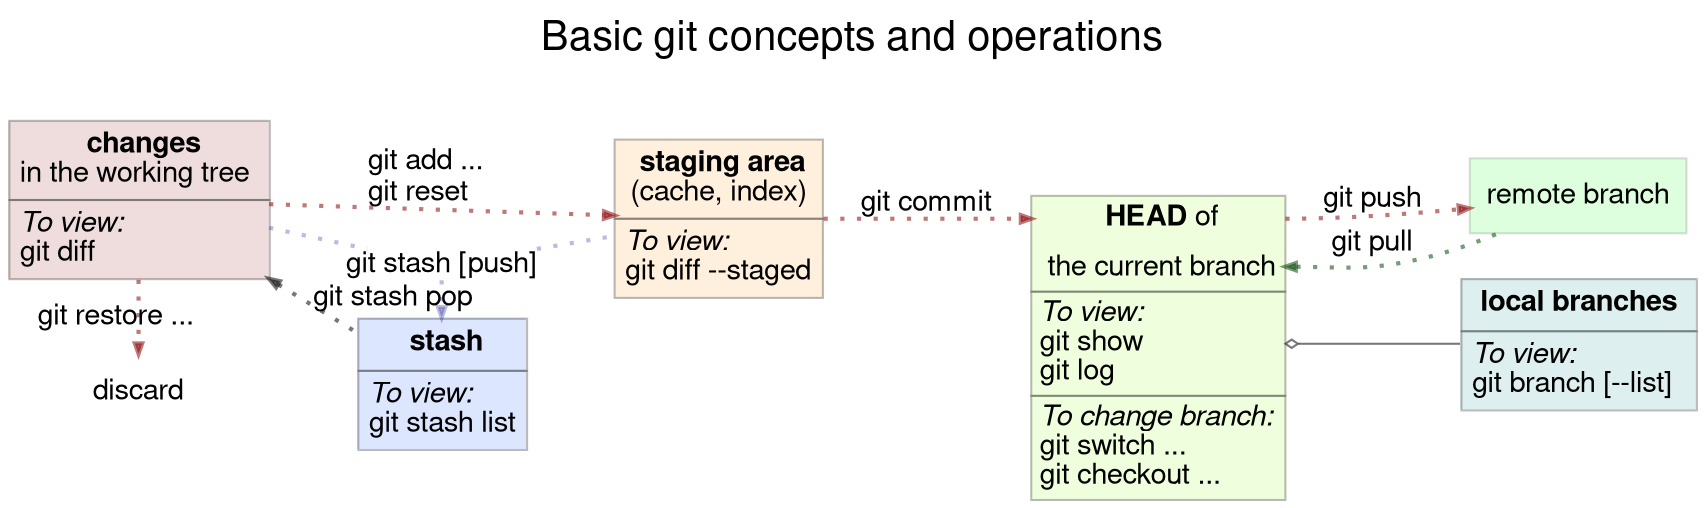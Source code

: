 digraph git_basics {
	graph [
		label = "Basic git concepts and operations\n\n"
		labelloc = t
		fontname = "Helvetica,Arial,sans-serif"
		fontsize = 20
		layout = dot
		rankdir = LR
		newrank = true
	]
	node [
		style=filled
		shape=rect
		pencolor="#00000044" // frames color
		fontname="Helvetica,Arial,sans-serif"
		shape=plaintext
	]
	edge [
		arrowsize=0.5
		fontname="Helvetica,Arial,sans-serif"
		labeldistance=3
		labelfontcolor="#00000080"
		penwidth=2
		style=dotted // dotted style symbolizes data transfer
	]
	changes [
		color="#88000022"
		label=<<table border="0" cellborder="1" cellspacing="0" cellpadding="4">
			<tr> <td> <b>changes</b><br/>in the working tree </td> </tr>
			<tr> <td align="left"><i>To view: </i><br align="left"/>
			git diff
			<br align="left"/></td> </tr>
		</table>>
		shape=plain
	]
	staging [
		fillcolor="#ff880022"
		label=<<table border="0" cellborder="1" cellspacing="0" cellpadding="4">
			<tr> <td> <b>staging area</b><br/>(cache, index)</td> </tr>
			<tr> <td align="left"><i>To view: </i><br align="left"/>
			git diff --staged
			<br align="left"/></td> </tr>
		</table>>
		shape=plain
	]
	staging -> HEAD:push [label="git commit" weight=1000 color="#88000088"]
	stash [
		fillcolor="#0044ff22"
		label=<<table border="0" cellborder="1" cellspacing="0" cellpadding="4">
			<tr> <td> <b>stash</b></td> </tr>
			<tr> <td align="left"><i>To view:</i><br align="left"/>
			git stash list
			<br align="left"/></td> </tr>
		</table>>
		shape=plain
	]
	stash_push [
		label="git stash [push]"
		URL="https://git-scm.com/docs/git-stash"
		style=""
		shape=plain
		color="#00008844"
	]
	{
		edge [arrowhead=none color="#00008844"]
		changes ->  stash_push
		stash_push -> staging
	}
	changes -> stash [
		dir=back
		xlabel="git stash pop"
		color="#00000088" weight=0]
	stash_push -> stash [xdir=back color="#00008844" minlen=0]
	HEAD [
		fillcolor="#88ff0022"
		label=<<table border="0" cellborder="1" cellspacing="0" cellpadding="3">
			<tr> <td port="push" sides="ltr"> <b>HEAD </b>of</td> </tr>
			<tr> <td port="pull" sides="lbr"> the current branch</td> </tr>
			<tr> <td port="switch" align="left">
				<i>To view:</i>
				<br align="left"/>
				git show<br align="left"/>
				git log
				<br align="left"/>
			</td> </tr>
			<tr> <td align="left">
				<i>To change branch:</i><br align="left"/>
				git switch ...
				<br align="left"/>
				git checkout ...
				<br align="left"/>
			</td> </tr>
		</table>>
		shape=plain
	]
	remote [
		label="remote branch"
		shape=box
		color="#00000022"
		fillcolor="#00ff0022"
	]

	HEAD:push -> remote [label="git push" color="#88000088"]
	HEAD:pull -> remote [dir=back label="git pull" color="#00440088"]
	branches [
		fillcolor="#00888822"
		label=<<table border="0" cellborder="1" cellspacing="0" cellpadding="4">
			<tr> <td> <b>local branches</b> </td> </tr>
			<tr> <td align="left"><i>To view:</i><br align="left"/>
			git branch [--list]
			<br align="left"/></td> </tr>
			</table>>
		shape=plain
	]
	changes -> staging [label="git add ...    \ngit reset      " color="#88000088"]
	discard [shape=plaintext style=""]
	changes -> discard [label="git restore ..." color="#88000088"]
	{rank=same changes discard}
	// UML style aggregation
	HEAD:switch -> branches [
		dir=back
		style=""
		penwidth=1
		arrowtail=odiamond
		arrowhead=none
		color="#00000088"
	]
}

